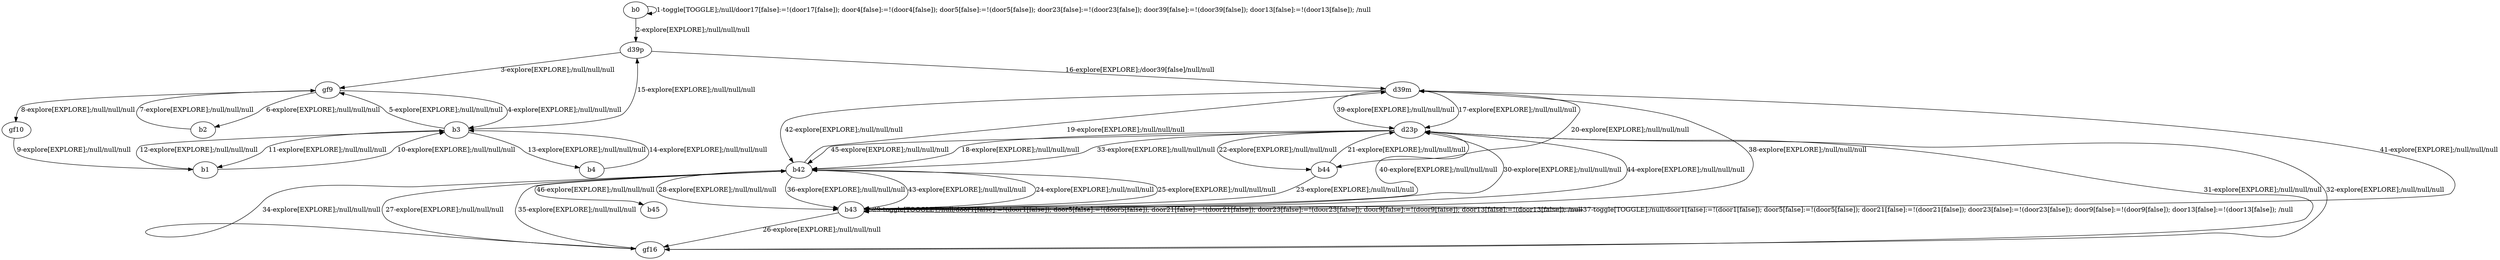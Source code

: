 # Total number of goals covered by this test: 4
# b43 --> b42
# b43 --> d23p
# b42 --> b43
# d23p --> b42

digraph g {
"b0" -> "b0" [label = "1-toggle[TOGGLE];/null/door17[false]:=!(door17[false]); door4[false]:=!(door4[false]); door5[false]:=!(door5[false]); door23[false]:=!(door23[false]); door39[false]:=!(door39[false]); door13[false]:=!(door13[false]); /null"];
"b0" -> "d39p" [label = "2-explore[EXPLORE];/null/null/null"];
"d39p" -> "gf9" [label = "3-explore[EXPLORE];/null/null/null"];
"gf9" -> "b3" [label = "4-explore[EXPLORE];/null/null/null"];
"b3" -> "gf9" [label = "5-explore[EXPLORE];/null/null/null"];
"gf9" -> "b2" [label = "6-explore[EXPLORE];/null/null/null"];
"b2" -> "gf9" [label = "7-explore[EXPLORE];/null/null/null"];
"gf9" -> "gf10" [label = "8-explore[EXPLORE];/null/null/null"];
"gf10" -> "b1" [label = "9-explore[EXPLORE];/null/null/null"];
"b1" -> "b3" [label = "10-explore[EXPLORE];/null/null/null"];
"b3" -> "b1" [label = "11-explore[EXPLORE];/null/null/null"];
"b1" -> "b3" [label = "12-explore[EXPLORE];/null/null/null"];
"b3" -> "b4" [label = "13-explore[EXPLORE];/null/null/null"];
"b4" -> "b3" [label = "14-explore[EXPLORE];/null/null/null"];
"b3" -> "d39p" [label = "15-explore[EXPLORE];/null/null/null"];
"d39p" -> "d39m" [label = "16-explore[EXPLORE];/door39[false]/null/null"];
"d39m" -> "d23p" [label = "17-explore[EXPLORE];/null/null/null"];
"d23p" -> "b42" [label = "18-explore[EXPLORE];/null/null/null"];
"b42" -> "d39m" [label = "19-explore[EXPLORE];/null/null/null"];
"d39m" -> "b44" [label = "20-explore[EXPLORE];/null/null/null"];
"b44" -> "d23p" [label = "21-explore[EXPLORE];/null/null/null"];
"d23p" -> "b44" [label = "22-explore[EXPLORE];/null/null/null"];
"b44" -> "b43" [label = "23-explore[EXPLORE];/null/null/null"];
"b43" -> "b42" [label = "24-explore[EXPLORE];/null/null/null"];
"b42" -> "b43" [label = "25-explore[EXPLORE];/null/null/null"];
"b43" -> "gf16" [label = "26-explore[EXPLORE];/null/null/null"];
"gf16" -> "b42" [label = "27-explore[EXPLORE];/null/null/null"];
"b42" -> "b43" [label = "28-explore[EXPLORE];/null/null/null"];
"b43" -> "b43" [label = "29-toggle[TOGGLE];/null/door1[false]:=!(door1[false]); door5[false]:=!(door5[false]); door21[false]:=!(door21[false]); door23[false]:=!(door23[false]); door9[false]:=!(door9[false]); door13[false]:=!(door13[false]); /null"];
"b43" -> "d23p" [label = "30-explore[EXPLORE];/null/null/null"];
"d23p" -> "gf16" [label = "31-explore[EXPLORE];/null/null/null"];
"gf16" -> "d23p" [label = "32-explore[EXPLORE];/null/null/null"];
"d23p" -> "b42" [label = "33-explore[EXPLORE];/null/null/null"];
"b42" -> "gf16" [label = "34-explore[EXPLORE];/null/null/null"];
"gf16" -> "b42" [label = "35-explore[EXPLORE];/null/null/null"];
"b42" -> "b43" [label = "36-explore[EXPLORE];/null/null/null"];
"b43" -> "b43" [label = "37-toggle[TOGGLE];/null/door1[false]:=!(door1[false]); door5[false]:=!(door5[false]); door21[false]:=!(door21[false]); door23[false]:=!(door23[false]); door9[false]:=!(door9[false]); door13[false]:=!(door13[false]); /null"];
"b43" -> "d39m" [label = "38-explore[EXPLORE];/null/null/null"];
"d39m" -> "d23p" [label = "39-explore[EXPLORE];/null/null/null"];
"d23p" -> "b43" [label = "40-explore[EXPLORE];/null/null/null"];
"b43" -> "d39m" [label = "41-explore[EXPLORE];/null/null/null"];
"d39m" -> "b42" [label = "42-explore[EXPLORE];/null/null/null"];
"b42" -> "b43" [label = "43-explore[EXPLORE];/null/null/null"];
"b43" -> "d23p" [label = "44-explore[EXPLORE];/null/null/null"];
"d23p" -> "b42" [label = "45-explore[EXPLORE];/null/null/null"];
"b42" -> "b45" [label = "46-explore[EXPLORE];/null/null/null"];
}